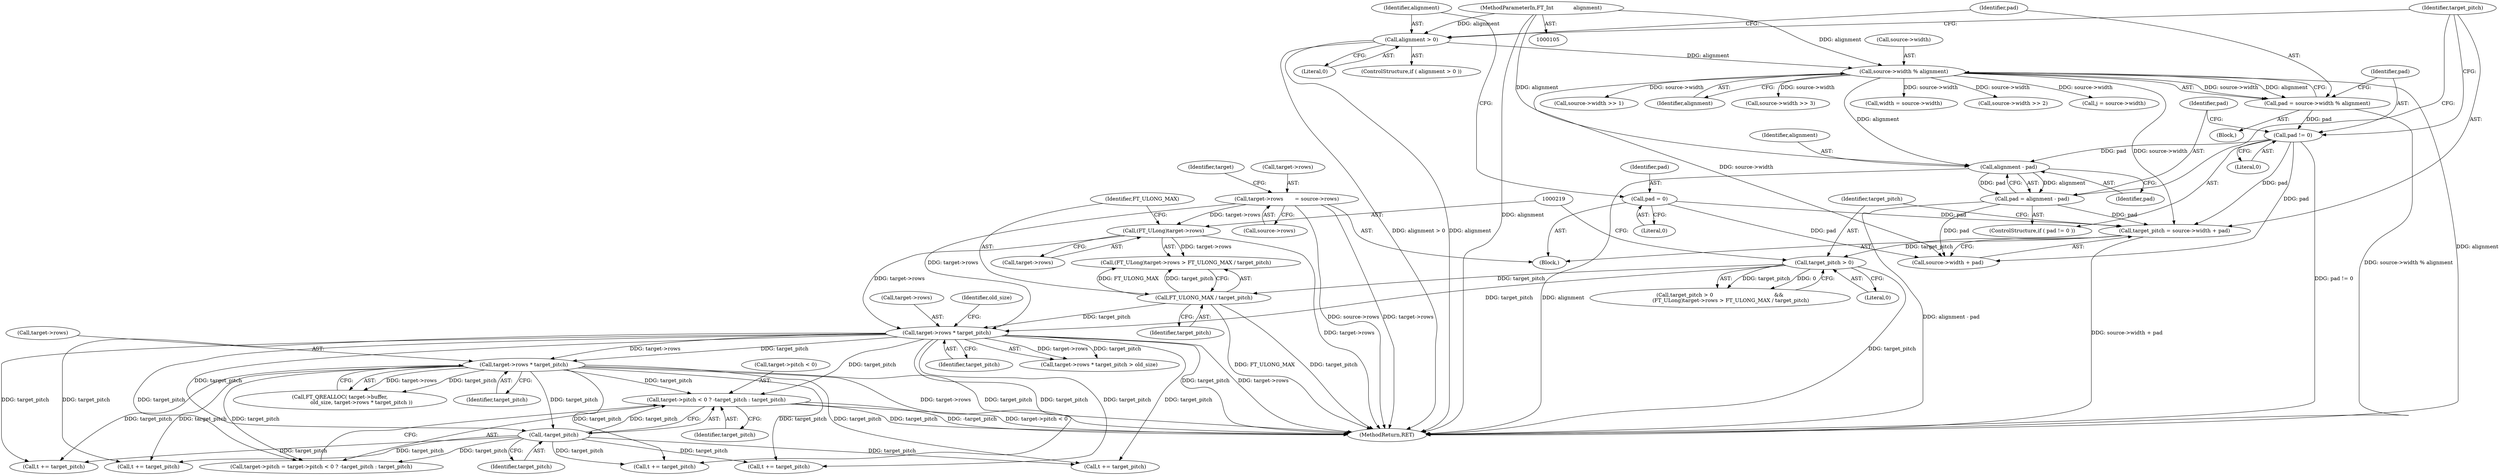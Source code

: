 digraph "0_savannah_b3500af717010137046ec4076d1e1c0641e33727@pointer" {
"1000254" [label="(Call,target->pitch < 0 ? -target_pitch : target_pitch)"];
"1000260" [label="(Call,-target_pitch)"];
"1000232" [label="(Call,target->rows * target_pitch)"];
"1000167" [label="(Call,target->rows       = source->rows)"];
"1000218" [label="(Call,(FT_ULong)target->rows)"];
"1000223" [label="(Call,FT_ULONG_MAX / target_pitch)"];
"1000214" [label="(Call,target_pitch > 0)"];
"1000205" [label="(Call,target_pitch = source->width + pad)"];
"1000191" [label="(Call,source->width % alignment)"];
"1000185" [label="(Call,alignment > 0)"];
"1000109" [label="(MethodParameterIn,FT_Int            alignment)"];
"1000181" [label="(Call,pad = 0)"];
"1000200" [label="(Call,pad = alignment - pad)"];
"1000202" [label="(Call,alignment - pad)"];
"1000197" [label="(Call,pad != 0)"];
"1000189" [label="(Call,pad = source->width % alignment)"];
"1000243" [label="(Call,target->rows * target_pitch)"];
"1000205" [label="(Call,target_pitch = source->width + pad)"];
"1000168" [label="(Call,target->rows)"];
"1000693" [label="(Call,t += target_pitch)"];
"1000142" [label="(Block,)"];
"1000220" [label="(Call,target->rows)"];
"1000189" [label="(Call,pad = source->width % alignment)"];
"1000260" [label="(Call,-target_pitch)"];
"1000741" [label="(Call,source->width >> 1)"];
"1000201" [label="(Identifier,pad)"];
"1000195" [label="(Identifier,alignment)"];
"1000254" [label="(Call,target->pitch < 0 ? -target_pitch : target_pitch)"];
"1000190" [label="(Identifier,pad)"];
"1000217" [label="(Call,(FT_ULong)target->rows > FT_ULONG_MAX / target_pitch)"];
"1000185" [label="(Call,alignment > 0)"];
"1000261" [label="(Identifier,target_pitch)"];
"1000176" [label="(Identifier,target)"];
"1000182" [label="(Identifier,pad)"];
"1000109" [label="(MethodParameterIn,FT_Int            alignment)"];
"1000331" [label="(Call,source->width >> 3)"];
"1000196" [label="(ControlStructure,if ( pad != 0 ))"];
"1000878" [label="(Call,t += target_pitch)"];
"1000236" [label="(Identifier,target_pitch)"];
"1000216" [label="(Literal,0)"];
"1000203" [label="(Identifier,alignment)"];
"1000224" [label="(Identifier,FT_ULONG_MAX)"];
"1000218" [label="(Call,(FT_ULong)target->rows)"];
"1000171" [label="(Call,source->rows)"];
"1000233" [label="(Call,target->rows)"];
"1000206" [label="(Identifier,target_pitch)"];
"1000237" [label="(Identifier,old_size)"];
"1000225" [label="(Identifier,target_pitch)"];
"1000493" [label="(Call,width = source->width)"];
"1000192" [label="(Call,source->width)"];
"1000583" [label="(Call,source->width >> 2)"];
"1000202" [label="(Call,alignment - pad)"];
"1000187" [label="(Literal,0)"];
"1000200" [label="(Call,pad = alignment - pad)"];
"1000262" [label="(Identifier,target_pitch)"];
"1000806" [label="(Call,t += target_pitch)"];
"1000213" [label="(Call,target_pitch > 0                                     &&\n             (FT_ULong)target->rows > FT_ULONG_MAX / target_pitch)"];
"1000181" [label="(Call,pad = 0)"];
"1000535" [label="(Call,t += target_pitch)"];
"1000186" [label="(Identifier,alignment)"];
"1000885" [label="(MethodReturn,RET)"];
"1000244" [label="(Call,target->rows)"];
"1000243" [label="(Call,target->rows * target_pitch)"];
"1000204" [label="(Identifier,pad)"];
"1000250" [label="(Call,target->pitch = target->pitch < 0 ? -target_pitch : target_pitch)"];
"1000232" [label="(Call,target->rows * target_pitch)"];
"1000238" [label="(Call,FT_QREALLOC( target->buffer,\n                          old_size, target->rows * target_pitch ))"];
"1000207" [label="(Call,source->width + pad)"];
"1000215" [label="(Identifier,target_pitch)"];
"1000199" [label="(Literal,0)"];
"1000231" [label="(Call,target->rows * target_pitch > old_size)"];
"1000255" [label="(Call,target->pitch < 0)"];
"1000198" [label="(Identifier,pad)"];
"1000852" [label="(Call,j = source->width)"];
"1000247" [label="(Identifier,target_pitch)"];
"1000184" [label="(ControlStructure,if ( alignment > 0 ))"];
"1000191" [label="(Call,source->width % alignment)"];
"1000223" [label="(Call,FT_ULONG_MAX / target_pitch)"];
"1000484" [label="(Call,t += target_pitch)"];
"1000167" [label="(Call,target->rows       = source->rows)"];
"1000214" [label="(Call,target_pitch > 0)"];
"1000183" [label="(Literal,0)"];
"1000188" [label="(Block,)"];
"1000197" [label="(Call,pad != 0)"];
"1000254" -> "1000250"  [label="AST: "];
"1000254" -> "1000260"  [label="CFG: "];
"1000254" -> "1000262"  [label="CFG: "];
"1000255" -> "1000254"  [label="AST: "];
"1000260" -> "1000254"  [label="AST: "];
"1000262" -> "1000254"  [label="AST: "];
"1000250" -> "1000254"  [label="CFG: "];
"1000254" -> "1000885"  [label="DDG: -target_pitch"];
"1000254" -> "1000885"  [label="DDG: target->pitch < 0"];
"1000254" -> "1000885"  [label="DDG: target_pitch"];
"1000260" -> "1000254"  [label="DDG: target_pitch"];
"1000232" -> "1000254"  [label="DDG: target_pitch"];
"1000243" -> "1000254"  [label="DDG: target_pitch"];
"1000260" -> "1000261"  [label="CFG: "];
"1000261" -> "1000260"  [label="AST: "];
"1000260" -> "1000250"  [label="DDG: target_pitch"];
"1000232" -> "1000260"  [label="DDG: target_pitch"];
"1000243" -> "1000260"  [label="DDG: target_pitch"];
"1000260" -> "1000484"  [label="DDG: target_pitch"];
"1000260" -> "1000535"  [label="DDG: target_pitch"];
"1000260" -> "1000693"  [label="DDG: target_pitch"];
"1000260" -> "1000806"  [label="DDG: target_pitch"];
"1000260" -> "1000878"  [label="DDG: target_pitch"];
"1000232" -> "1000231"  [label="AST: "];
"1000232" -> "1000236"  [label="CFG: "];
"1000233" -> "1000232"  [label="AST: "];
"1000236" -> "1000232"  [label="AST: "];
"1000237" -> "1000232"  [label="CFG: "];
"1000232" -> "1000885"  [label="DDG: target_pitch"];
"1000232" -> "1000885"  [label="DDG: target->rows"];
"1000232" -> "1000231"  [label="DDG: target->rows"];
"1000232" -> "1000231"  [label="DDG: target_pitch"];
"1000167" -> "1000232"  [label="DDG: target->rows"];
"1000218" -> "1000232"  [label="DDG: target->rows"];
"1000223" -> "1000232"  [label="DDG: target_pitch"];
"1000214" -> "1000232"  [label="DDG: target_pitch"];
"1000232" -> "1000243"  [label="DDG: target->rows"];
"1000232" -> "1000243"  [label="DDG: target_pitch"];
"1000232" -> "1000250"  [label="DDG: target_pitch"];
"1000232" -> "1000484"  [label="DDG: target_pitch"];
"1000232" -> "1000535"  [label="DDG: target_pitch"];
"1000232" -> "1000693"  [label="DDG: target_pitch"];
"1000232" -> "1000806"  [label="DDG: target_pitch"];
"1000232" -> "1000878"  [label="DDG: target_pitch"];
"1000167" -> "1000142"  [label="AST: "];
"1000167" -> "1000171"  [label="CFG: "];
"1000168" -> "1000167"  [label="AST: "];
"1000171" -> "1000167"  [label="AST: "];
"1000176" -> "1000167"  [label="CFG: "];
"1000167" -> "1000885"  [label="DDG: target->rows"];
"1000167" -> "1000885"  [label="DDG: source->rows"];
"1000167" -> "1000218"  [label="DDG: target->rows"];
"1000218" -> "1000217"  [label="AST: "];
"1000218" -> "1000220"  [label="CFG: "];
"1000219" -> "1000218"  [label="AST: "];
"1000220" -> "1000218"  [label="AST: "];
"1000224" -> "1000218"  [label="CFG: "];
"1000218" -> "1000885"  [label="DDG: target->rows"];
"1000218" -> "1000217"  [label="DDG: target->rows"];
"1000223" -> "1000217"  [label="AST: "];
"1000223" -> "1000225"  [label="CFG: "];
"1000224" -> "1000223"  [label="AST: "];
"1000225" -> "1000223"  [label="AST: "];
"1000217" -> "1000223"  [label="CFG: "];
"1000223" -> "1000885"  [label="DDG: target_pitch"];
"1000223" -> "1000885"  [label="DDG: FT_ULONG_MAX"];
"1000223" -> "1000217"  [label="DDG: FT_ULONG_MAX"];
"1000223" -> "1000217"  [label="DDG: target_pitch"];
"1000214" -> "1000223"  [label="DDG: target_pitch"];
"1000214" -> "1000213"  [label="AST: "];
"1000214" -> "1000216"  [label="CFG: "];
"1000215" -> "1000214"  [label="AST: "];
"1000216" -> "1000214"  [label="AST: "];
"1000219" -> "1000214"  [label="CFG: "];
"1000213" -> "1000214"  [label="CFG: "];
"1000214" -> "1000885"  [label="DDG: target_pitch"];
"1000214" -> "1000213"  [label="DDG: target_pitch"];
"1000214" -> "1000213"  [label="DDG: 0"];
"1000205" -> "1000214"  [label="DDG: target_pitch"];
"1000205" -> "1000142"  [label="AST: "];
"1000205" -> "1000207"  [label="CFG: "];
"1000206" -> "1000205"  [label="AST: "];
"1000207" -> "1000205"  [label="AST: "];
"1000215" -> "1000205"  [label="CFG: "];
"1000205" -> "1000885"  [label="DDG: source->width + pad"];
"1000191" -> "1000205"  [label="DDG: source->width"];
"1000181" -> "1000205"  [label="DDG: pad"];
"1000200" -> "1000205"  [label="DDG: pad"];
"1000197" -> "1000205"  [label="DDG: pad"];
"1000191" -> "1000189"  [label="AST: "];
"1000191" -> "1000195"  [label="CFG: "];
"1000192" -> "1000191"  [label="AST: "];
"1000195" -> "1000191"  [label="AST: "];
"1000189" -> "1000191"  [label="CFG: "];
"1000191" -> "1000885"  [label="DDG: alignment"];
"1000191" -> "1000189"  [label="DDG: source->width"];
"1000191" -> "1000189"  [label="DDG: alignment"];
"1000185" -> "1000191"  [label="DDG: alignment"];
"1000109" -> "1000191"  [label="DDG: alignment"];
"1000191" -> "1000202"  [label="DDG: alignment"];
"1000191" -> "1000207"  [label="DDG: source->width"];
"1000191" -> "1000331"  [label="DDG: source->width"];
"1000191" -> "1000493"  [label="DDG: source->width"];
"1000191" -> "1000583"  [label="DDG: source->width"];
"1000191" -> "1000741"  [label="DDG: source->width"];
"1000191" -> "1000852"  [label="DDG: source->width"];
"1000185" -> "1000184"  [label="AST: "];
"1000185" -> "1000187"  [label="CFG: "];
"1000186" -> "1000185"  [label="AST: "];
"1000187" -> "1000185"  [label="AST: "];
"1000190" -> "1000185"  [label="CFG: "];
"1000206" -> "1000185"  [label="CFG: "];
"1000185" -> "1000885"  [label="DDG: alignment"];
"1000185" -> "1000885"  [label="DDG: alignment > 0"];
"1000109" -> "1000185"  [label="DDG: alignment"];
"1000109" -> "1000105"  [label="AST: "];
"1000109" -> "1000885"  [label="DDG: alignment"];
"1000109" -> "1000202"  [label="DDG: alignment"];
"1000181" -> "1000142"  [label="AST: "];
"1000181" -> "1000183"  [label="CFG: "];
"1000182" -> "1000181"  [label="AST: "];
"1000183" -> "1000181"  [label="AST: "];
"1000186" -> "1000181"  [label="CFG: "];
"1000181" -> "1000207"  [label="DDG: pad"];
"1000200" -> "1000196"  [label="AST: "];
"1000200" -> "1000202"  [label="CFG: "];
"1000201" -> "1000200"  [label="AST: "];
"1000202" -> "1000200"  [label="AST: "];
"1000206" -> "1000200"  [label="CFG: "];
"1000200" -> "1000885"  [label="DDG: alignment - pad"];
"1000202" -> "1000200"  [label="DDG: alignment"];
"1000202" -> "1000200"  [label="DDG: pad"];
"1000200" -> "1000207"  [label="DDG: pad"];
"1000202" -> "1000204"  [label="CFG: "];
"1000203" -> "1000202"  [label="AST: "];
"1000204" -> "1000202"  [label="AST: "];
"1000202" -> "1000885"  [label="DDG: alignment"];
"1000197" -> "1000202"  [label="DDG: pad"];
"1000197" -> "1000196"  [label="AST: "];
"1000197" -> "1000199"  [label="CFG: "];
"1000198" -> "1000197"  [label="AST: "];
"1000199" -> "1000197"  [label="AST: "];
"1000201" -> "1000197"  [label="CFG: "];
"1000206" -> "1000197"  [label="CFG: "];
"1000197" -> "1000885"  [label="DDG: pad != 0"];
"1000189" -> "1000197"  [label="DDG: pad"];
"1000197" -> "1000207"  [label="DDG: pad"];
"1000189" -> "1000188"  [label="AST: "];
"1000190" -> "1000189"  [label="AST: "];
"1000198" -> "1000189"  [label="CFG: "];
"1000189" -> "1000885"  [label="DDG: source->width % alignment"];
"1000243" -> "1000238"  [label="AST: "];
"1000243" -> "1000247"  [label="CFG: "];
"1000244" -> "1000243"  [label="AST: "];
"1000247" -> "1000243"  [label="AST: "];
"1000238" -> "1000243"  [label="CFG: "];
"1000243" -> "1000885"  [label="DDG: target->rows"];
"1000243" -> "1000885"  [label="DDG: target_pitch"];
"1000243" -> "1000238"  [label="DDG: target->rows"];
"1000243" -> "1000238"  [label="DDG: target_pitch"];
"1000243" -> "1000250"  [label="DDG: target_pitch"];
"1000243" -> "1000484"  [label="DDG: target_pitch"];
"1000243" -> "1000535"  [label="DDG: target_pitch"];
"1000243" -> "1000693"  [label="DDG: target_pitch"];
"1000243" -> "1000806"  [label="DDG: target_pitch"];
"1000243" -> "1000878"  [label="DDG: target_pitch"];
}
